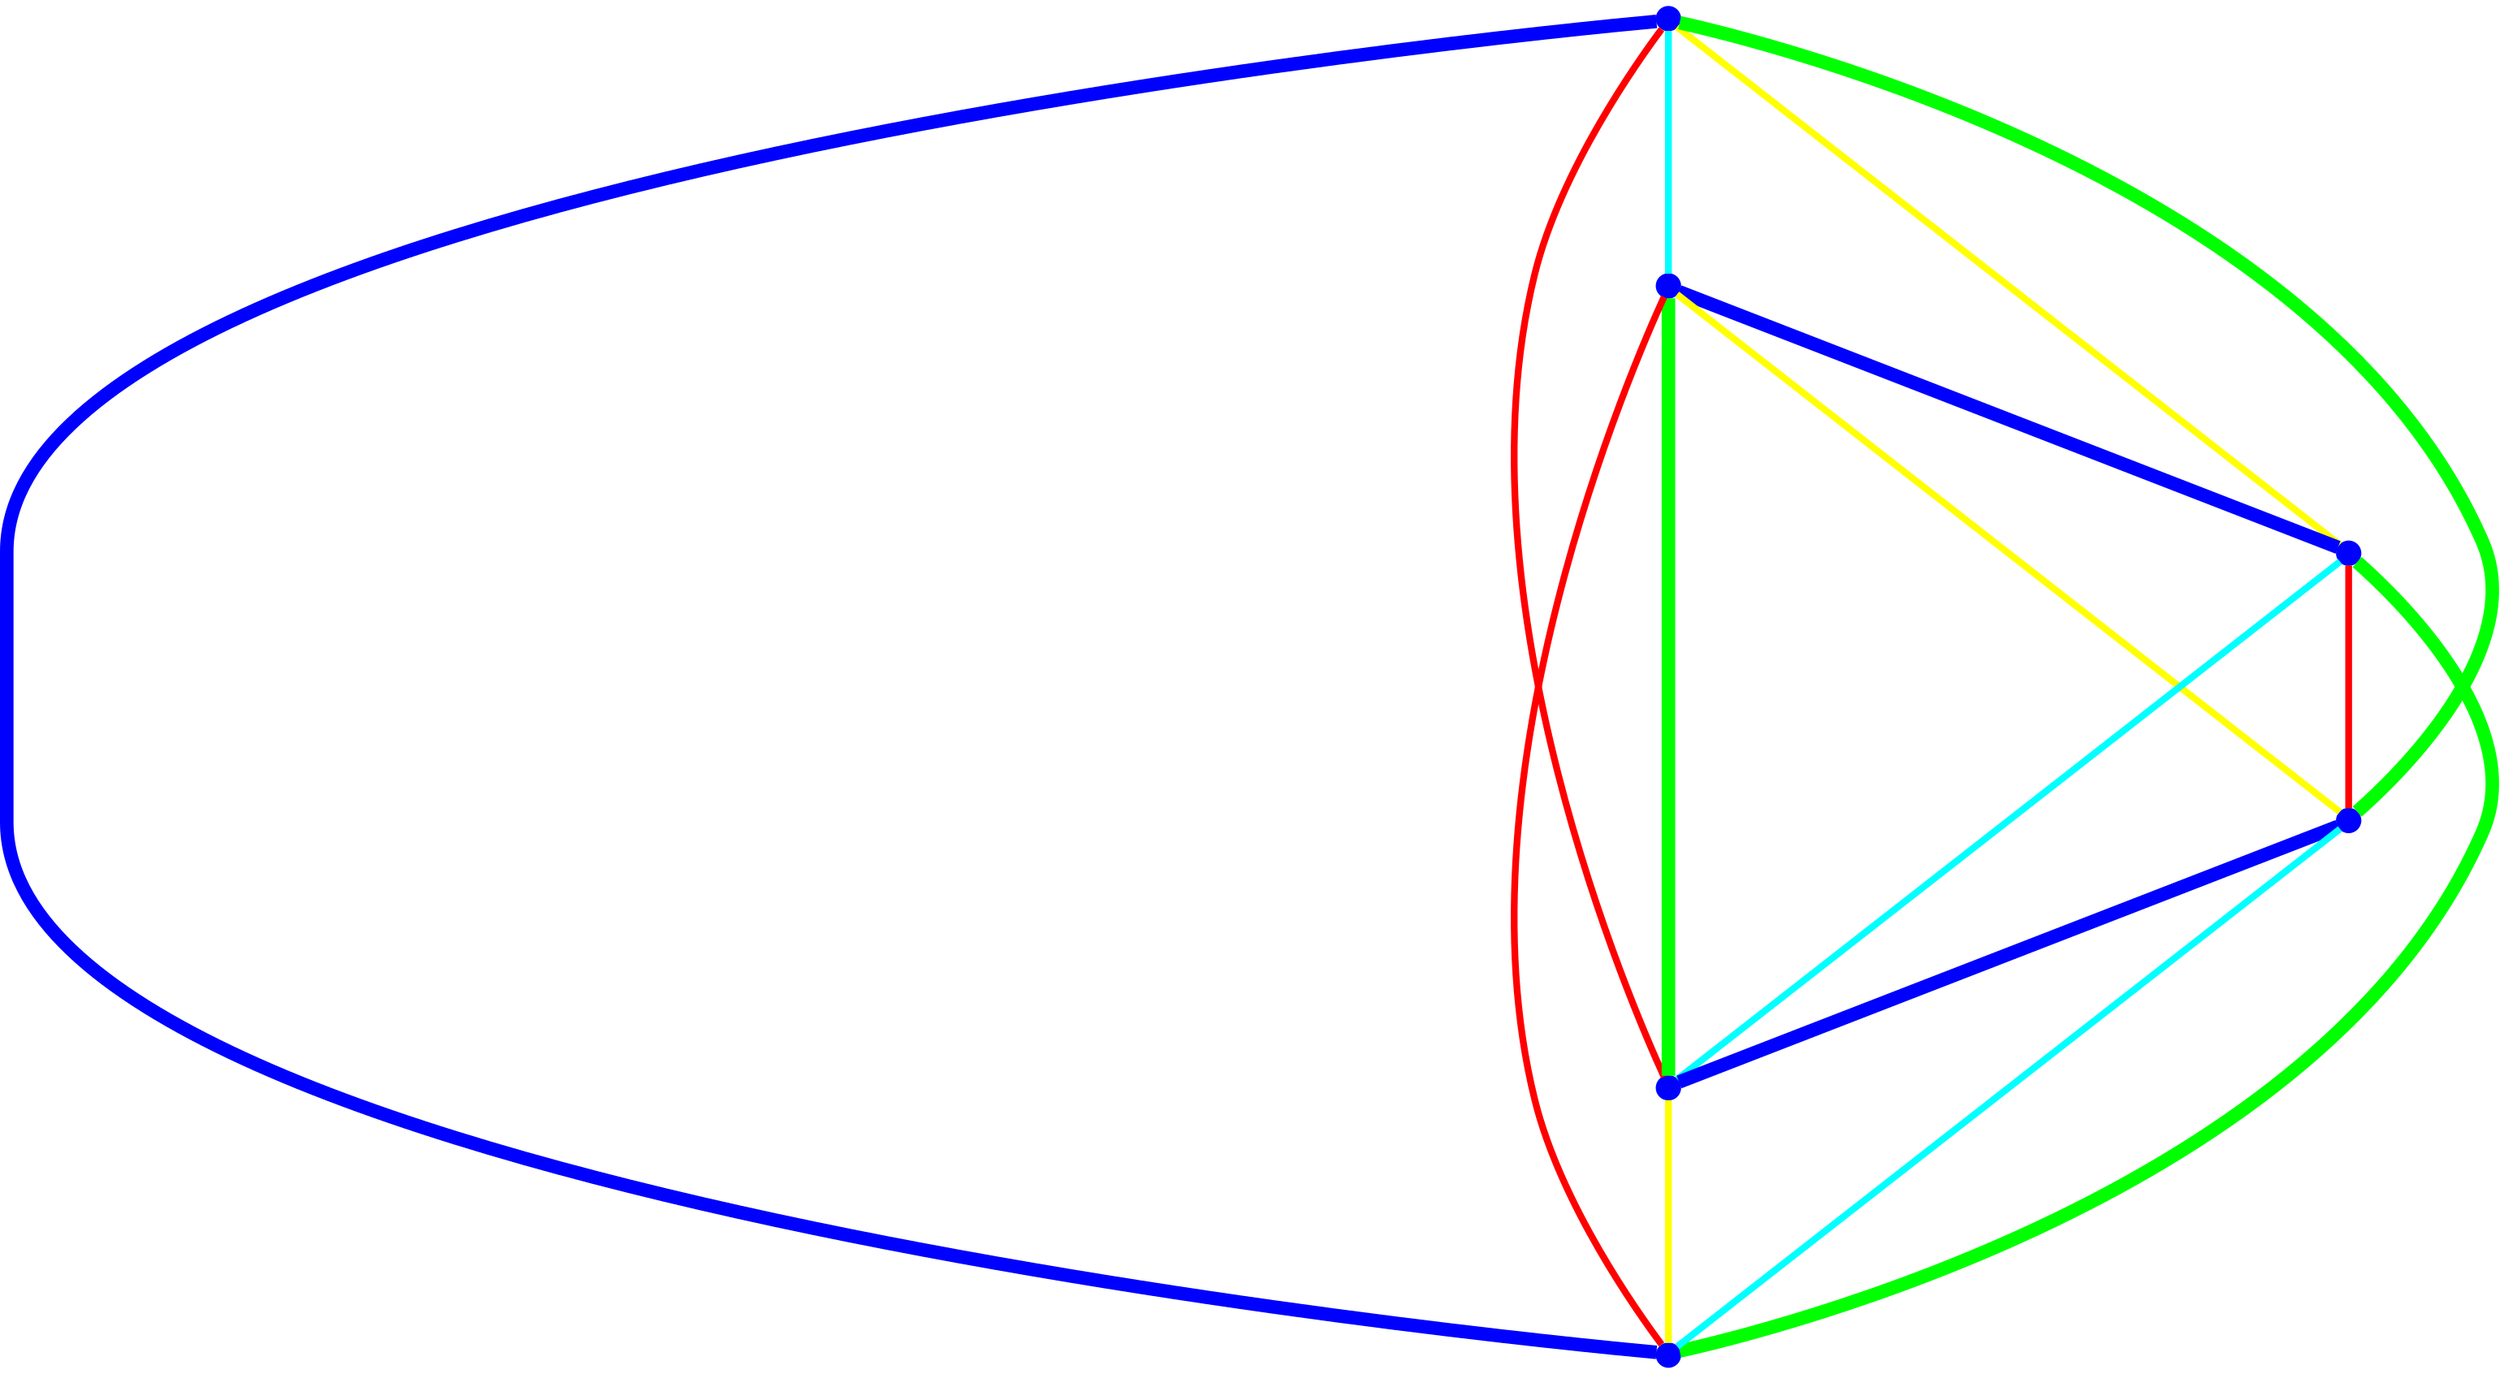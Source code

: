 graph {
ranksep=2
nodesep=2
node [label="" shape=circle style=filled fixedsize=true color=blue fillcolor=blue width=0.2];
"1" -- "2" [style="solid",penwidth="4",color="cyan"];
"1" -- "3" [style="solid",penwidth="4",color="yellow"];
"1" -- "4" [style="solid",penwidth="8",color="green"];
"1" -- "5" [style="solid",penwidth="4",color="red"];
"1" -- "6" [style="solid",penwidth="8",color="blue"];
"2" -- "3" [style="solid",penwidth="8",color="blue"];
"2" -- "4" [style="solid",penwidth="4",color="yellow"];
"2" -- "5" [style="solid",penwidth="8",color="green"];
"2" -- "6" [style="solid",penwidth="4",color="red"];
"3" -- "4" [style="solid",penwidth="4",color="red"];
"3" -- "5" [style="solid",penwidth="4",color="cyan"];
"3" -- "6" [style="solid",penwidth="8",color="green"];
"4" -- "5" [style="solid",penwidth="8",color="blue"];
"4" -- "6" [style="solid",penwidth="4",color="cyan"];
"5" -- "6" [style="solid",penwidth="4",color="yellow"];
}
